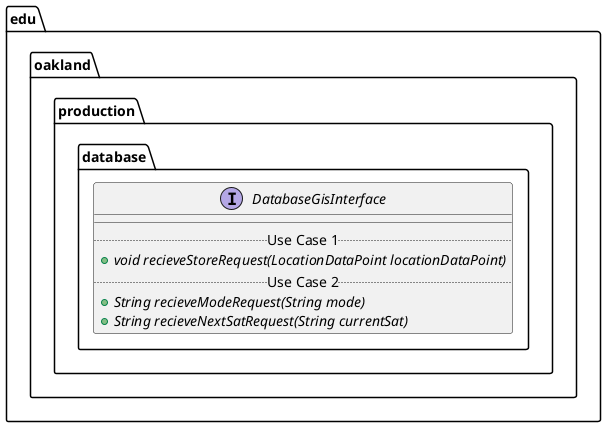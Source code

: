@startuml DatabaseGisInterface

package edu.oakland.production.database {
    interface DatabaseGisInterface {
        __
        .. Use Case 1 ..
        {abstract} + void recieveStoreRequest(LocationDataPoint locationDataPoint)
        .. Use Case 2 ..
        {abstract} + String recieveModeRequest(String mode)
        {abstract} + String recieveNextSatRequest(String currentSat)
    }
}

@enduml